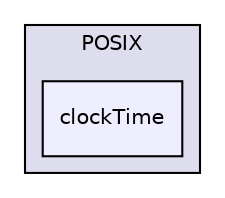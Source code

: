 digraph "src/OSspecific/POSIX/clockTime" {
  bgcolor=transparent;
  compound=true
  node [ fontsize="10", fontname="Helvetica"];
  edge [ labelfontsize="10", labelfontname="Helvetica"];
  subgraph clusterdir_94c34cce8591e074e6ace6f8df04d41e {
    graph [ bgcolor="#ddddee", pencolor="black", label="POSIX" fontname="Helvetica", fontsize="10", URL="dir_94c34cce8591e074e6ace6f8df04d41e.html"]
  dir_38daa72f58f17253ab475385074b23d1 [shape=box, label="clockTime", style="filled", fillcolor="#eeeeff", pencolor="black", URL="dir_38daa72f58f17253ab475385074b23d1.html"];
  }
}
